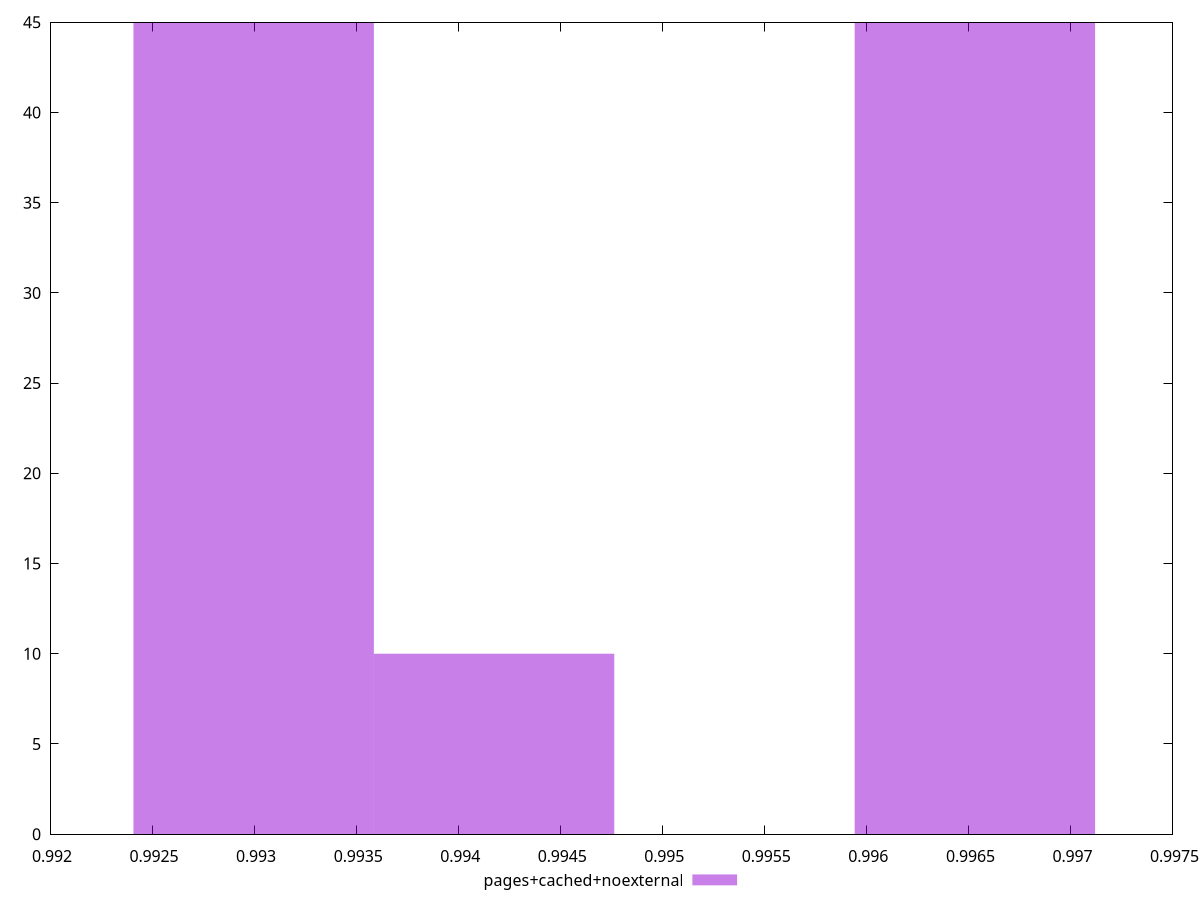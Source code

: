 $_pagesCachedNoexternal <<EOF
0.996531710305982 45
0.992997909914826 45
0.9941758433785446 10
EOF
set key outside below
set terminal pngcairo
set output "report_00006_2020-11-02T20-21-41.718Z/interactive/pages+cached+noexternal//hist.png"
set yrange [0:45]
set boxwidth 0.0011779334637186548
set style fill transparent solid 0.5 noborder
plot $_pagesCachedNoexternal title "pages+cached+noexternal" with boxes ,